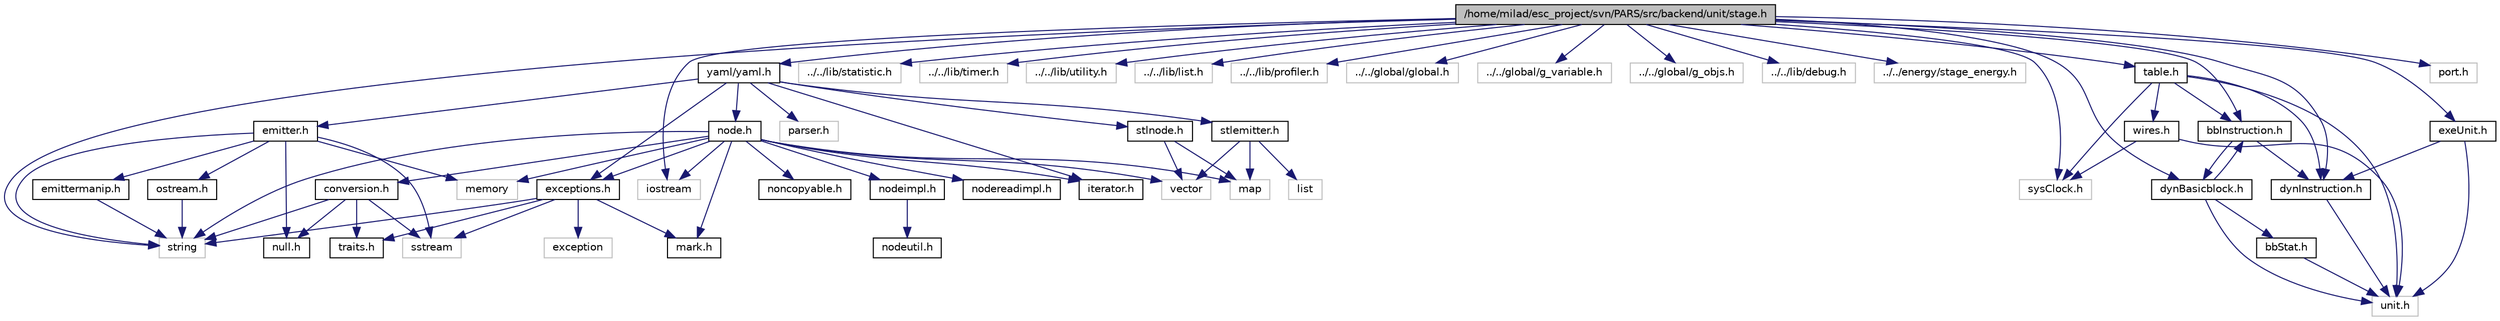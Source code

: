digraph G
{
  edge [fontname="Helvetica",fontsize="10",labelfontname="Helvetica",labelfontsize="10"];
  node [fontname="Helvetica",fontsize="10",shape=record];
  Node1 [label="/home/milad/esc_project/svn/PARS/src/backend/unit/stage.h",height=0.2,width=0.4,color="black", fillcolor="grey75", style="filled" fontcolor="black"];
  Node1 -> Node2 [color="midnightblue",fontsize="10",style="solid",fontname="Helvetica"];
  Node2 [label="string",height=0.2,width=0.4,color="grey75", fillcolor="white", style="filled"];
  Node1 -> Node3 [color="midnightblue",fontsize="10",style="solid",fontname="Helvetica"];
  Node3 [label="iostream",height=0.2,width=0.4,color="grey75", fillcolor="white", style="filled"];
  Node1 -> Node4 [color="midnightblue",fontsize="10",style="solid",fontname="Helvetica"];
  Node4 [label="../../lib/statistic.h",height=0.2,width=0.4,color="grey75", fillcolor="white", style="filled"];
  Node1 -> Node5 [color="midnightblue",fontsize="10",style="solid",fontname="Helvetica"];
  Node5 [label="../../lib/timer.h",height=0.2,width=0.4,color="grey75", fillcolor="white", style="filled"];
  Node1 -> Node6 [color="midnightblue",fontsize="10",style="solid",fontname="Helvetica"];
  Node6 [label="../../lib/utility.h",height=0.2,width=0.4,color="grey75", fillcolor="white", style="filled"];
  Node1 -> Node7 [color="midnightblue",fontsize="10",style="solid",fontname="Helvetica"];
  Node7 [label="../../lib/list.h",height=0.2,width=0.4,color="grey75", fillcolor="white", style="filled"];
  Node1 -> Node8 [color="midnightblue",fontsize="10",style="solid",fontname="Helvetica"];
  Node8 [label="../../lib/profiler.h",height=0.2,width=0.4,color="grey75", fillcolor="white", style="filled"];
  Node1 -> Node9 [color="midnightblue",fontsize="10",style="solid",fontname="Helvetica"];
  Node9 [label="../../global/global.h",height=0.2,width=0.4,color="grey75", fillcolor="white", style="filled"];
  Node1 -> Node10 [color="midnightblue",fontsize="10",style="solid",fontname="Helvetica"];
  Node10 [label="../../global/g_variable.h",height=0.2,width=0.4,color="grey75", fillcolor="white", style="filled"];
  Node1 -> Node11 [color="midnightblue",fontsize="10",style="solid",fontname="Helvetica"];
  Node11 [label="../../global/g_objs.h",height=0.2,width=0.4,color="grey75", fillcolor="white", style="filled"];
  Node1 -> Node12 [color="midnightblue",fontsize="10",style="solid",fontname="Helvetica"];
  Node12 [label="../../lib/debug.h",height=0.2,width=0.4,color="grey75", fillcolor="white", style="filled"];
  Node1 -> Node13 [color="midnightblue",fontsize="10",style="solid",fontname="Helvetica"];
  Node13 [label="../../energy/stage_energy.h",height=0.2,width=0.4,color="grey75", fillcolor="white", style="filled"];
  Node1 -> Node14 [color="midnightblue",fontsize="10",style="solid",fontname="Helvetica"];
  Node14 [label="yaml/yaml.h",height=0.2,width=0.4,color="black", fillcolor="white", style="filled",URL="$yaml_8h.html"];
  Node14 -> Node15 [color="midnightblue",fontsize="10",style="solid",fontname="Helvetica"];
  Node15 [label="parser.h",height=0.2,width=0.4,color="grey75", fillcolor="white", style="filled"];
  Node14 -> Node16 [color="midnightblue",fontsize="10",style="solid",fontname="Helvetica"];
  Node16 [label="node.h",height=0.2,width=0.4,color="black", fillcolor="white", style="filled",URL="$node_8h.html"];
  Node16 -> Node17 [color="midnightblue",fontsize="10",style="solid",fontname="Helvetica"];
  Node17 [label="conversion.h",height=0.2,width=0.4,color="black", fillcolor="white", style="filled",URL="$conversion_8h.html"];
  Node17 -> Node18 [color="midnightblue",fontsize="10",style="solid",fontname="Helvetica"];
  Node18 [label="null.h",height=0.2,width=0.4,color="black", fillcolor="white", style="filled",URL="$null_8h.html"];
  Node17 -> Node19 [color="midnightblue",fontsize="10",style="solid",fontname="Helvetica"];
  Node19 [label="traits.h",height=0.2,width=0.4,color="black", fillcolor="white", style="filled",URL="$traits_8h.html"];
  Node17 -> Node2 [color="midnightblue",fontsize="10",style="solid",fontname="Helvetica"];
  Node17 -> Node20 [color="midnightblue",fontsize="10",style="solid",fontname="Helvetica"];
  Node20 [label="sstream",height=0.2,width=0.4,color="grey75", fillcolor="white", style="filled"];
  Node16 -> Node21 [color="midnightblue",fontsize="10",style="solid",fontname="Helvetica"];
  Node21 [label="exceptions.h",height=0.2,width=0.4,color="black", fillcolor="white", style="filled",URL="$exceptions_8h.html"];
  Node21 -> Node22 [color="midnightblue",fontsize="10",style="solid",fontname="Helvetica"];
  Node22 [label="mark.h",height=0.2,width=0.4,color="black", fillcolor="white", style="filled",URL="$mark_8h.html"];
  Node21 -> Node19 [color="midnightblue",fontsize="10",style="solid",fontname="Helvetica"];
  Node21 -> Node23 [color="midnightblue",fontsize="10",style="solid",fontname="Helvetica"];
  Node23 [label="exception",height=0.2,width=0.4,color="grey75", fillcolor="white", style="filled"];
  Node21 -> Node2 [color="midnightblue",fontsize="10",style="solid",fontname="Helvetica"];
  Node21 -> Node20 [color="midnightblue",fontsize="10",style="solid",fontname="Helvetica"];
  Node16 -> Node24 [color="midnightblue",fontsize="10",style="solid",fontname="Helvetica"];
  Node24 [label="iterator.h",height=0.2,width=0.4,color="black", fillcolor="white", style="filled",URL="$iterator_8h.html"];
  Node16 -> Node22 [color="midnightblue",fontsize="10",style="solid",fontname="Helvetica"];
  Node16 -> Node25 [color="midnightblue",fontsize="10",style="solid",fontname="Helvetica"];
  Node25 [label="noncopyable.h",height=0.2,width=0.4,color="black", fillcolor="white", style="filled",URL="$noncopyable_8h.html"];
  Node16 -> Node3 [color="midnightblue",fontsize="10",style="solid",fontname="Helvetica"];
  Node16 -> Node2 [color="midnightblue",fontsize="10",style="solid",fontname="Helvetica"];
  Node16 -> Node26 [color="midnightblue",fontsize="10",style="solid",fontname="Helvetica"];
  Node26 [label="vector",height=0.2,width=0.4,color="grey75", fillcolor="white", style="filled"];
  Node16 -> Node27 [color="midnightblue",fontsize="10",style="solid",fontname="Helvetica"];
  Node27 [label="map",height=0.2,width=0.4,color="grey75", fillcolor="white", style="filled"];
  Node16 -> Node28 [color="midnightblue",fontsize="10",style="solid",fontname="Helvetica"];
  Node28 [label="memory",height=0.2,width=0.4,color="grey75", fillcolor="white", style="filled"];
  Node16 -> Node29 [color="midnightblue",fontsize="10",style="solid",fontname="Helvetica"];
  Node29 [label="nodeimpl.h",height=0.2,width=0.4,color="black", fillcolor="white", style="filled",URL="$nodeimpl_8h.html"];
  Node29 -> Node30 [color="midnightblue",fontsize="10",style="solid",fontname="Helvetica"];
  Node30 [label="nodeutil.h",height=0.2,width=0.4,color="black", fillcolor="white", style="filled",URL="$nodeutil_8h.html"];
  Node16 -> Node31 [color="midnightblue",fontsize="10",style="solid",fontname="Helvetica"];
  Node31 [label="nodereadimpl.h",height=0.2,width=0.4,color="black", fillcolor="white", style="filled",URL="$nodereadimpl_8h.html"];
  Node14 -> Node32 [color="midnightblue",fontsize="10",style="solid",fontname="Helvetica"];
  Node32 [label="stlnode.h",height=0.2,width=0.4,color="black", fillcolor="white", style="filled",URL="$stlnode_8h.html"];
  Node32 -> Node26 [color="midnightblue",fontsize="10",style="solid",fontname="Helvetica"];
  Node32 -> Node27 [color="midnightblue",fontsize="10",style="solid",fontname="Helvetica"];
  Node14 -> Node24 [color="midnightblue",fontsize="10",style="solid",fontname="Helvetica"];
  Node14 -> Node33 [color="midnightblue",fontsize="10",style="solid",fontname="Helvetica"];
  Node33 [label="emitter.h",height=0.2,width=0.4,color="black", fillcolor="white", style="filled",URL="$emitter_8h.html"];
  Node33 -> Node34 [color="midnightblue",fontsize="10",style="solid",fontname="Helvetica"];
  Node34 [label="emittermanip.h",height=0.2,width=0.4,color="black", fillcolor="white", style="filled",URL="$emittermanip_8h.html"];
  Node34 -> Node2 [color="midnightblue",fontsize="10",style="solid",fontname="Helvetica"];
  Node33 -> Node35 [color="midnightblue",fontsize="10",style="solid",fontname="Helvetica"];
  Node35 [label="ostream.h",height=0.2,width=0.4,color="black", fillcolor="white", style="filled",URL="$ostream_8h.html"];
  Node35 -> Node2 [color="midnightblue",fontsize="10",style="solid",fontname="Helvetica"];
  Node33 -> Node18 [color="midnightblue",fontsize="10",style="solid",fontname="Helvetica"];
  Node33 -> Node28 [color="midnightblue",fontsize="10",style="solid",fontname="Helvetica"];
  Node33 -> Node2 [color="midnightblue",fontsize="10",style="solid",fontname="Helvetica"];
  Node33 -> Node20 [color="midnightblue",fontsize="10",style="solid",fontname="Helvetica"];
  Node14 -> Node36 [color="midnightblue",fontsize="10",style="solid",fontname="Helvetica"];
  Node36 [label="stlemitter.h",height=0.2,width=0.4,color="black", fillcolor="white", style="filled",URL="$stlemitter_8h.html"];
  Node36 -> Node26 [color="midnightblue",fontsize="10",style="solid",fontname="Helvetica"];
  Node36 -> Node37 [color="midnightblue",fontsize="10",style="solid",fontname="Helvetica"];
  Node37 [label="list",height=0.2,width=0.4,color="grey75", fillcolor="white", style="filled"];
  Node36 -> Node27 [color="midnightblue",fontsize="10",style="solid",fontname="Helvetica"];
  Node14 -> Node21 [color="midnightblue",fontsize="10",style="solid",fontname="Helvetica"];
  Node1 -> Node38 [color="midnightblue",fontsize="10",style="solid",fontname="Helvetica"];
  Node38 [label="sysClock.h",height=0.2,width=0.4,color="grey75", fillcolor="white", style="filled"];
  Node1 -> Node39 [color="midnightblue",fontsize="10",style="solid",fontname="Helvetica"];
  Node39 [label="port.h",height=0.2,width=0.4,color="grey75", fillcolor="white", style="filled"];
  Node1 -> Node40 [color="midnightblue",fontsize="10",style="solid",fontname="Helvetica"];
  Node40 [label="bbInstruction.h",height=0.2,width=0.4,color="black", fillcolor="white", style="filled",URL="$bbInstruction_8h.html"];
  Node40 -> Node41 [color="midnightblue",fontsize="10",style="solid",fontname="Helvetica"];
  Node41 [label="dynBasicblock.h",height=0.2,width=0.4,color="black", fillcolor="white", style="filled",URL="$dynBasicblock_8h.html"];
  Node41 -> Node42 [color="midnightblue",fontsize="10",style="solid",fontname="Helvetica"];
  Node42 [label="unit.h",height=0.2,width=0.4,color="grey75", fillcolor="white", style="filled"];
  Node41 -> Node40 [color="midnightblue",fontsize="10",style="solid",fontname="Helvetica"];
  Node41 -> Node43 [color="midnightblue",fontsize="10",style="solid",fontname="Helvetica"];
  Node43 [label="bbStat.h",height=0.2,width=0.4,color="black", fillcolor="white", style="filled",URL="$bbStat_8h.html"];
  Node43 -> Node42 [color="midnightblue",fontsize="10",style="solid",fontname="Helvetica"];
  Node40 -> Node44 [color="midnightblue",fontsize="10",style="solid",fontname="Helvetica"];
  Node44 [label="dynInstruction.h",height=0.2,width=0.4,color="black", fillcolor="white", style="filled",URL="$dynInstruction_8h.html"];
  Node44 -> Node42 [color="midnightblue",fontsize="10",style="solid",fontname="Helvetica"];
  Node1 -> Node44 [color="midnightblue",fontsize="10",style="solid",fontname="Helvetica"];
  Node1 -> Node41 [color="midnightblue",fontsize="10",style="solid",fontname="Helvetica"];
  Node1 -> Node45 [color="midnightblue",fontsize="10",style="solid",fontname="Helvetica"];
  Node45 [label="table.h",height=0.2,width=0.4,color="black", fillcolor="white", style="filled",URL="$table_8h.html"];
  Node45 -> Node42 [color="midnightblue",fontsize="10",style="solid",fontname="Helvetica"];
  Node45 -> Node46 [color="midnightblue",fontsize="10",style="solid",fontname="Helvetica"];
  Node46 [label="wires.h",height=0.2,width=0.4,color="black", fillcolor="white", style="filled",URL="$wires_8h.html"];
  Node46 -> Node42 [color="midnightblue",fontsize="10",style="solid",fontname="Helvetica"];
  Node46 -> Node38 [color="midnightblue",fontsize="10",style="solid",fontname="Helvetica"];
  Node45 -> Node44 [color="midnightblue",fontsize="10",style="solid",fontname="Helvetica"];
  Node45 -> Node40 [color="midnightblue",fontsize="10",style="solid",fontname="Helvetica"];
  Node45 -> Node38 [color="midnightblue",fontsize="10",style="solid",fontname="Helvetica"];
  Node1 -> Node47 [color="midnightblue",fontsize="10",style="solid",fontname="Helvetica"];
  Node47 [label="exeUnit.h",height=0.2,width=0.4,color="black", fillcolor="white", style="filled",URL="$exeUnit_8h.html"];
  Node47 -> Node42 [color="midnightblue",fontsize="10",style="solid",fontname="Helvetica"];
  Node47 -> Node44 [color="midnightblue",fontsize="10",style="solid",fontname="Helvetica"];
}
